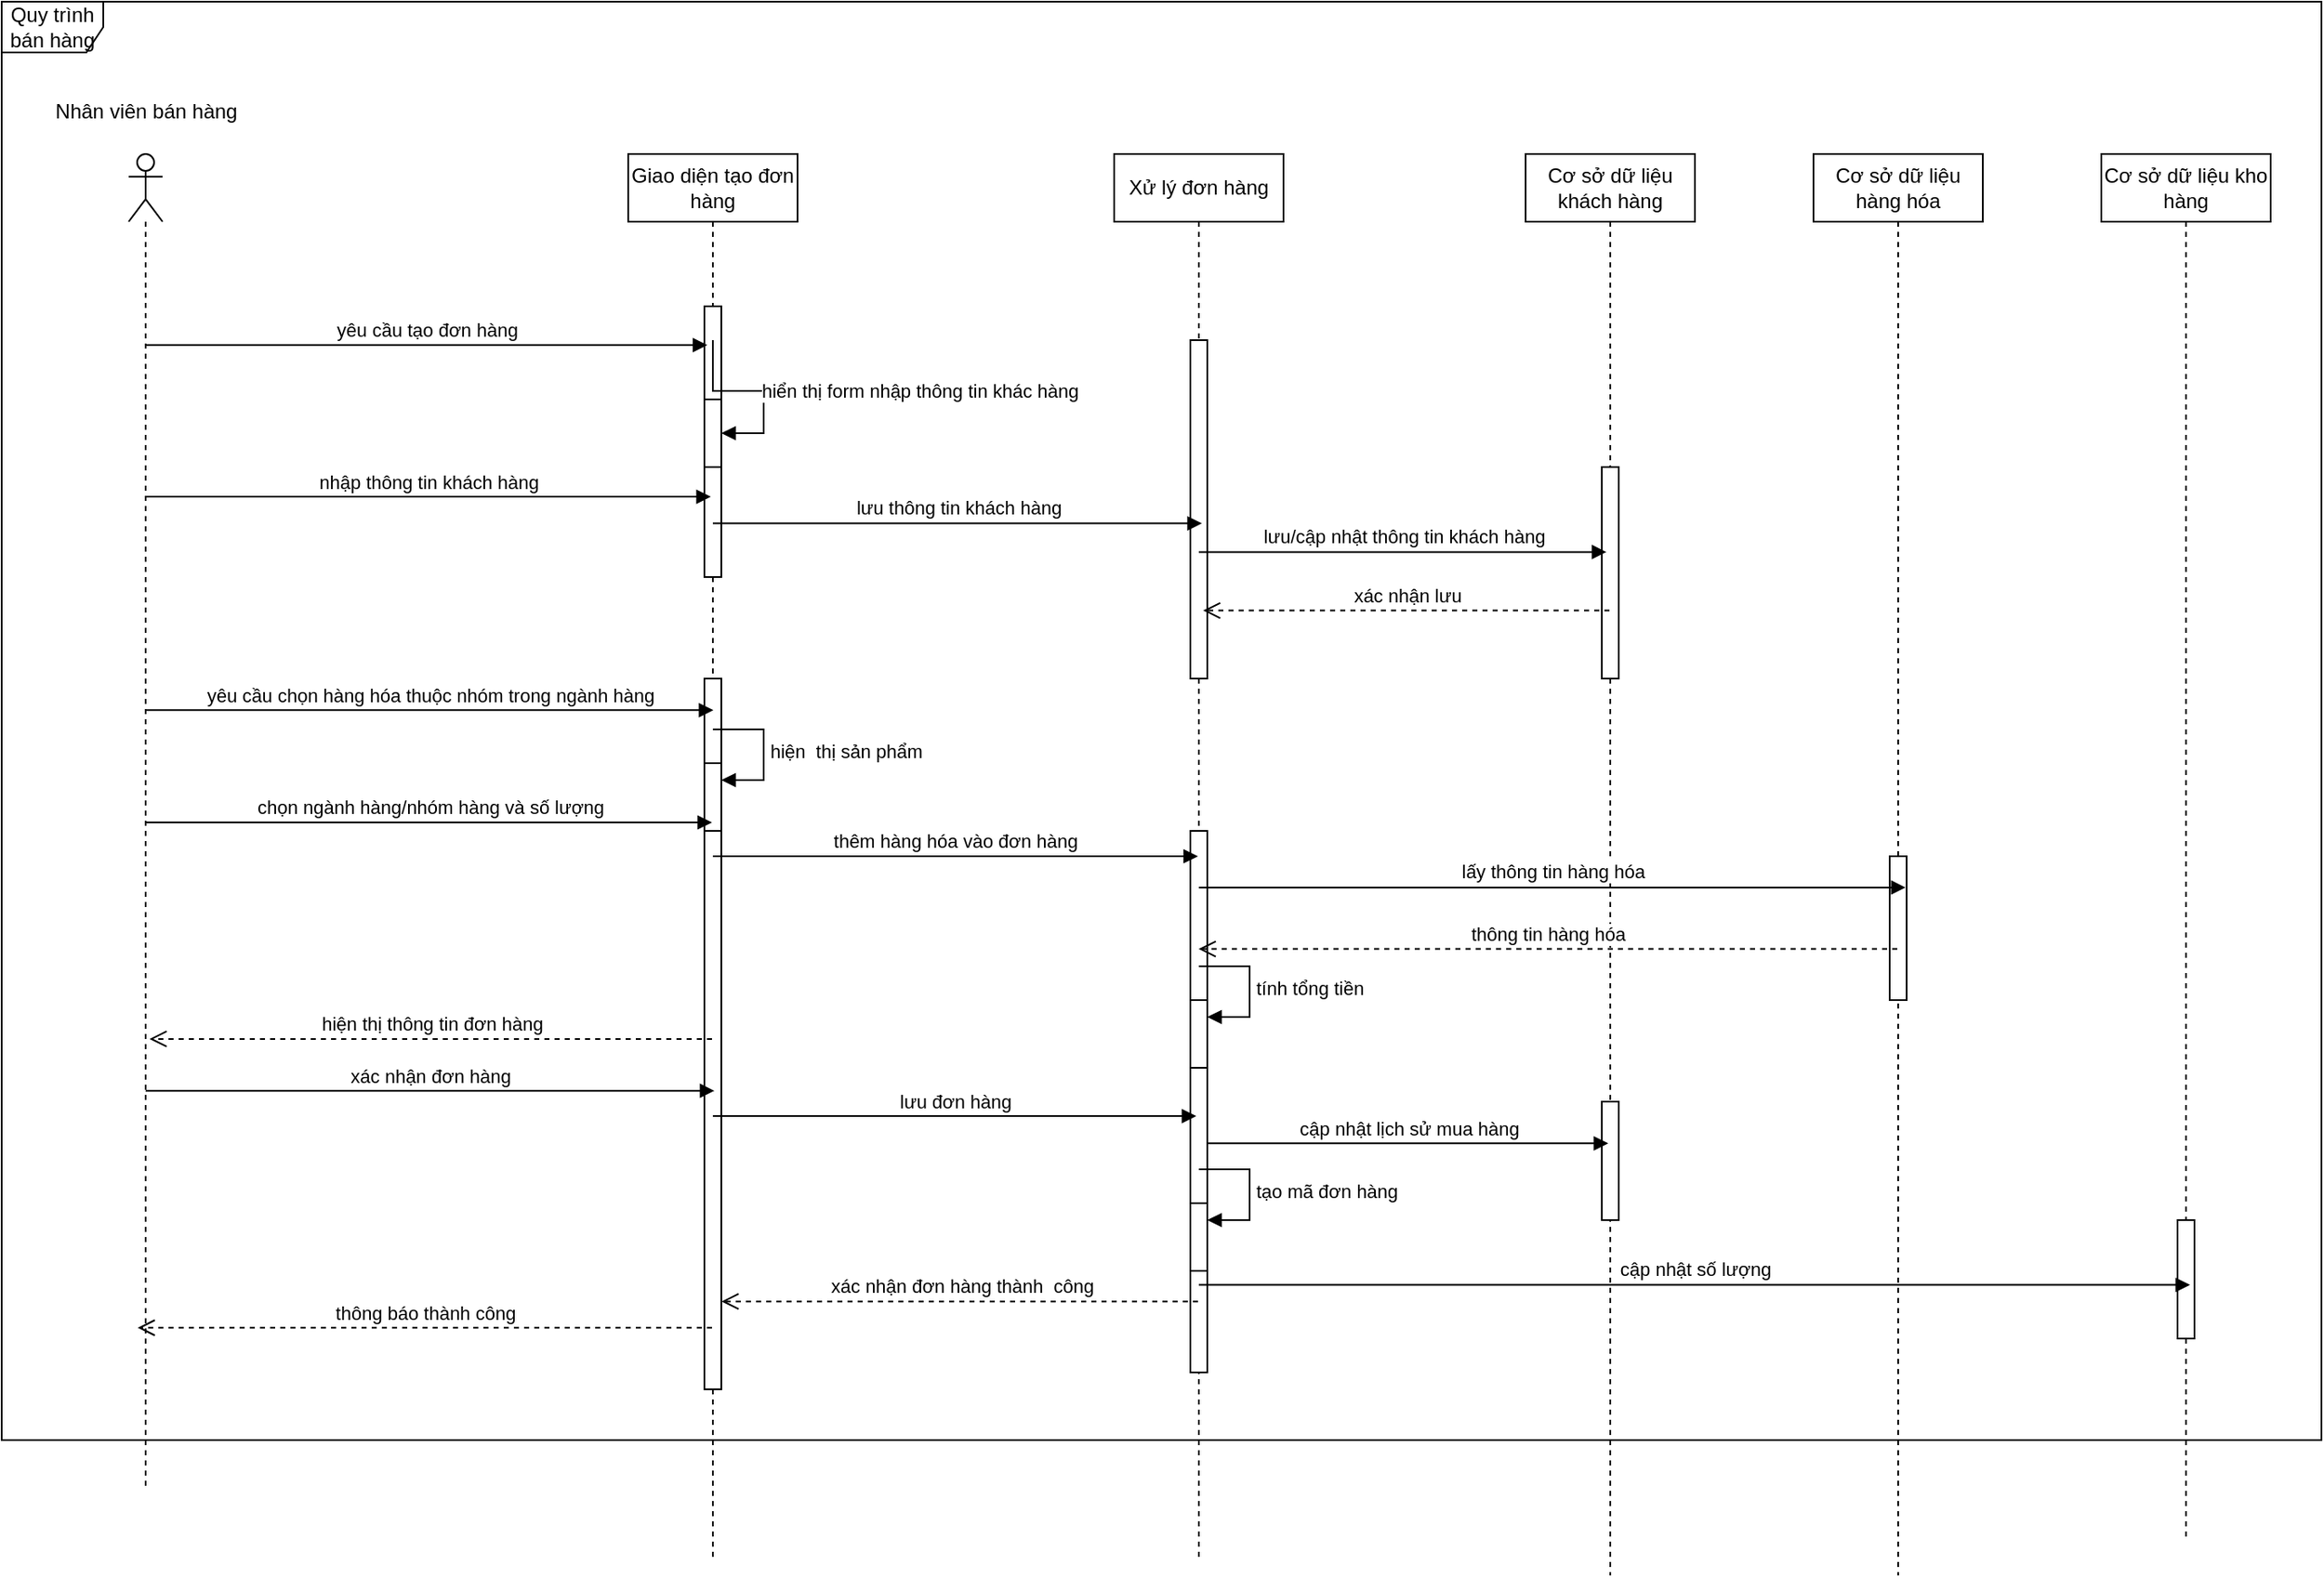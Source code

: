 <mxfile version="26.2.12">
  <diagram name="Page-1" id="MNgap9OzmF2XqjjjabuJ">
    <mxGraphModel dx="1413" dy="881" grid="1" gridSize="10" guides="1" tooltips="1" connect="1" arrows="1" fold="1" page="1" pageScale="1" pageWidth="1654" pageHeight="2336" math="0" shadow="0">
      <root>
        <mxCell id="0" />
        <mxCell id="1" parent="0" />
        <mxCell id="o7Av_bA0d3k9S3VA18wf-1" value="Quy trình bán hàng" style="shape=umlFrame;whiteSpace=wrap;html=1;pointerEvents=0;" parent="1" vertex="1">
          <mxGeometry x="170" y="90" width="1370" height="850" as="geometry" />
        </mxCell>
        <mxCell id="o7Av_bA0d3k9S3VA18wf-2" value="" style="shape=umlLifeline;perimeter=lifelinePerimeter;whiteSpace=wrap;html=1;container=1;dropTarget=0;collapsible=0;recursiveResize=0;outlineConnect=0;portConstraint=eastwest;newEdgeStyle={&quot;curved&quot;:0,&quot;rounded&quot;:0};participant=umlActor;size=40;" parent="1" vertex="1">
          <mxGeometry x="245" y="180" width="20" height="790" as="geometry" />
        </mxCell>
        <mxCell id="o7Av_bA0d3k9S3VA18wf-3" value="Nhân viên bán hàng" style="text;html=1;align=center;verticalAlign=middle;resizable=0;points=[];autosize=1;strokeColor=none;fillColor=none;" parent="1" vertex="1">
          <mxGeometry x="190" y="140" width="130" height="30" as="geometry" />
        </mxCell>
        <mxCell id="o7Av_bA0d3k9S3VA18wf-4" value="Giao diện tạo đơn hàng" style="shape=umlLifeline;perimeter=lifelinePerimeter;whiteSpace=wrap;html=1;container=1;dropTarget=0;collapsible=0;recursiveResize=0;outlineConnect=0;portConstraint=eastwest;newEdgeStyle={&quot;curved&quot;:0,&quot;rounded&quot;:0};" parent="1" vertex="1">
          <mxGeometry x="540" y="180" width="100" height="830" as="geometry" />
        </mxCell>
        <mxCell id="o7Av_bA0d3k9S3VA18wf-9" value="" style="html=1;points=[[0,0,0,0,5],[0,1,0,0,-5],[1,0,0,0,5],[1,1,0,0,-5]];perimeter=orthogonalPerimeter;outlineConnect=0;targetShapes=umlLifeline;portConstraint=eastwest;newEdgeStyle={&quot;curved&quot;:0,&quot;rounded&quot;:0};" parent="o7Av_bA0d3k9S3VA18wf-4" vertex="1">
          <mxGeometry x="45" y="90" width="10" height="160" as="geometry" />
        </mxCell>
        <mxCell id="thCw9RwuK_3OyBHuXXQf-40" value="" style="html=1;points=[[0,0,0,0,5],[0,1,0,0,-5],[1,0,0,0,5],[1,1,0,0,-5]];perimeter=orthogonalPerimeter;outlineConnect=0;targetShapes=umlLifeline;portConstraint=eastwest;newEdgeStyle={&quot;curved&quot;:0,&quot;rounded&quot;:0};" parent="o7Av_bA0d3k9S3VA18wf-4" vertex="1">
          <mxGeometry x="45" y="145" width="10" height="40" as="geometry" />
        </mxCell>
        <mxCell id="thCw9RwuK_3OyBHuXXQf-41" value="hiển thị form nhập thông tin khác hàng" style="html=1;align=left;spacingLeft=2;endArrow=block;rounded=0;edgeStyle=orthogonalEdgeStyle;curved=0;rounded=0;" parent="o7Av_bA0d3k9S3VA18wf-4" target="thCw9RwuK_3OyBHuXXQf-40" edge="1">
          <mxGeometry relative="1" as="geometry">
            <mxPoint x="50" y="110" as="sourcePoint" />
            <Array as="points">
              <mxPoint x="80" y="140" />
            </Array>
          </mxGeometry>
        </mxCell>
        <mxCell id="thCw9RwuK_3OyBHuXXQf-50" value="" style="html=1;points=[[0,0,0,0,5],[0,1,0,0,-5],[1,0,0,0,5],[1,1,0,0,-5]];perimeter=orthogonalPerimeter;outlineConnect=0;targetShapes=umlLifeline;portConstraint=eastwest;newEdgeStyle={&quot;curved&quot;:0,&quot;rounded&quot;:0};" parent="o7Av_bA0d3k9S3VA18wf-4" vertex="1">
          <mxGeometry x="45" y="310" width="10" height="420" as="geometry" />
        </mxCell>
        <mxCell id="thCw9RwuK_3OyBHuXXQf-51" value="" style="html=1;points=[[0,0,0,0,5],[0,1,0,0,-5],[1,0,0,0,5],[1,1,0,0,-5]];perimeter=orthogonalPerimeter;outlineConnect=0;targetShapes=umlLifeline;portConstraint=eastwest;newEdgeStyle={&quot;curved&quot;:0,&quot;rounded&quot;:0};" parent="o7Av_bA0d3k9S3VA18wf-4" vertex="1">
          <mxGeometry x="45" y="360" width="10" height="40" as="geometry" />
        </mxCell>
        <mxCell id="thCw9RwuK_3OyBHuXXQf-52" value="hiện&amp;nbsp; thị sản phẩm" style="html=1;align=left;spacingLeft=2;endArrow=block;rounded=0;edgeStyle=orthogonalEdgeStyle;curved=0;rounded=0;" parent="o7Av_bA0d3k9S3VA18wf-4" target="thCw9RwuK_3OyBHuXXQf-51" edge="1">
          <mxGeometry relative="1" as="geometry">
            <mxPoint x="50" y="340" as="sourcePoint" />
            <Array as="points">
              <mxPoint x="80" y="370" />
            </Array>
          </mxGeometry>
        </mxCell>
        <mxCell id="o7Av_bA0d3k9S3VA18wf-5" value="Xử lý đơn hàng" style="shape=umlLifeline;perimeter=lifelinePerimeter;whiteSpace=wrap;html=1;container=1;dropTarget=0;collapsible=0;recursiveResize=0;outlineConnect=0;portConstraint=eastwest;newEdgeStyle={&quot;curved&quot;:0,&quot;rounded&quot;:0};" parent="1" vertex="1">
          <mxGeometry x="827" y="180" width="100" height="830" as="geometry" />
        </mxCell>
        <mxCell id="o7Av_bA0d3k9S3VA18wf-10" value="" style="html=1;points=[[0,0,0,0,5],[0,1,0,0,-5],[1,0,0,0,5],[1,1,0,0,-5]];perimeter=orthogonalPerimeter;outlineConnect=0;targetShapes=umlLifeline;portConstraint=eastwest;newEdgeStyle={&quot;curved&quot;:0,&quot;rounded&quot;:0};" parent="o7Av_bA0d3k9S3VA18wf-5" vertex="1">
          <mxGeometry x="45" y="110" width="10" height="200" as="geometry" />
        </mxCell>
        <mxCell id="thCw9RwuK_3OyBHuXXQf-55" value="" style="html=1;points=[[0,0,0,0,5],[0,1,0,0,-5],[1,0,0,0,5],[1,1,0,0,-5]];perimeter=orthogonalPerimeter;outlineConnect=0;targetShapes=umlLifeline;portConstraint=eastwest;newEdgeStyle={&quot;curved&quot;:0,&quot;rounded&quot;:0};" parent="o7Av_bA0d3k9S3VA18wf-5" vertex="1">
          <mxGeometry x="45" y="400" width="10" height="320" as="geometry" />
        </mxCell>
        <mxCell id="thCw9RwuK_3OyBHuXXQf-65" value="" style="html=1;points=[[0,0,0,0,5],[0,1,0,0,-5],[1,0,0,0,5],[1,1,0,0,-5]];perimeter=orthogonalPerimeter;outlineConnect=0;targetShapes=umlLifeline;portConstraint=eastwest;newEdgeStyle={&quot;curved&quot;:0,&quot;rounded&quot;:0};" parent="o7Av_bA0d3k9S3VA18wf-5" vertex="1">
          <mxGeometry x="45" y="500" width="10" height="40" as="geometry" />
        </mxCell>
        <mxCell id="thCw9RwuK_3OyBHuXXQf-66" value="tính tổng tiền" style="html=1;align=left;spacingLeft=2;endArrow=block;rounded=0;edgeStyle=orthogonalEdgeStyle;curved=0;rounded=0;" parent="o7Av_bA0d3k9S3VA18wf-5" target="thCw9RwuK_3OyBHuXXQf-65" edge="1">
          <mxGeometry x="0.012" relative="1" as="geometry">
            <mxPoint x="50" y="480" as="sourcePoint" />
            <Array as="points">
              <mxPoint x="80" y="510" />
            </Array>
            <mxPoint as="offset" />
          </mxGeometry>
        </mxCell>
        <mxCell id="thCw9RwuK_3OyBHuXXQf-79" value="tạo mã đơn hàng" style="html=1;align=left;spacingLeft=2;endArrow=block;rounded=0;edgeStyle=orthogonalEdgeStyle;curved=0;rounded=0;" parent="o7Av_bA0d3k9S3VA18wf-5" target="thCw9RwuK_3OyBHuXXQf-78" edge="1">
          <mxGeometry relative="1" as="geometry">
            <mxPoint x="50" y="600" as="sourcePoint" />
            <Array as="points">
              <mxPoint x="80" y="630" />
            </Array>
          </mxGeometry>
        </mxCell>
        <mxCell id="thCw9RwuK_3OyBHuXXQf-78" value="" style="html=1;points=[[0,0,0,0,5],[0,1,0,0,-5],[1,0,0,0,5],[1,1,0,0,-5]];perimeter=orthogonalPerimeter;outlineConnect=0;targetShapes=umlLifeline;portConstraint=eastwest;newEdgeStyle={&quot;curved&quot;:0,&quot;rounded&quot;:0};" parent="o7Av_bA0d3k9S3VA18wf-5" vertex="1">
          <mxGeometry x="45" y="620" width="10" height="40" as="geometry" />
        </mxCell>
        <mxCell id="o7Av_bA0d3k9S3VA18wf-6" value="Cơ sở dữ liệu khách hàng" style="shape=umlLifeline;perimeter=lifelinePerimeter;whiteSpace=wrap;html=1;container=1;dropTarget=0;collapsible=0;recursiveResize=0;outlineConnect=0;portConstraint=eastwest;newEdgeStyle={&quot;curved&quot;:0,&quot;rounded&quot;:0};" parent="1" vertex="1">
          <mxGeometry x="1070" y="180" width="100" height="840" as="geometry" />
        </mxCell>
        <mxCell id="thCw9RwuK_3OyBHuXXQf-47" value="" style="html=1;points=[[0,0,0,0,5],[0,1,0,0,-5],[1,0,0,0,5],[1,1,0,0,-5]];perimeter=orthogonalPerimeter;outlineConnect=0;targetShapes=umlLifeline;portConstraint=eastwest;newEdgeStyle={&quot;curved&quot;:0,&quot;rounded&quot;:0};" parent="o7Av_bA0d3k9S3VA18wf-6" vertex="1">
          <mxGeometry x="45" y="185" width="10" height="125" as="geometry" />
        </mxCell>
        <mxCell id="thCw9RwuK_3OyBHuXXQf-76" value="" style="html=1;points=[[0,0,0,0,5],[0,1,0,0,-5],[1,0,0,0,5],[1,1,0,0,-5]];perimeter=orthogonalPerimeter;outlineConnect=0;targetShapes=umlLifeline;portConstraint=eastwest;newEdgeStyle={&quot;curved&quot;:0,&quot;rounded&quot;:0};" parent="o7Av_bA0d3k9S3VA18wf-6" vertex="1">
          <mxGeometry x="45" y="560" width="10" height="70" as="geometry" />
        </mxCell>
        <mxCell id="o7Av_bA0d3k9S3VA18wf-8" value="Cơ sở dữ liệu hàng hóa" style="shape=umlLifeline;perimeter=lifelinePerimeter;whiteSpace=wrap;html=1;container=1;dropTarget=0;collapsible=0;recursiveResize=0;outlineConnect=0;portConstraint=eastwest;newEdgeStyle={&quot;curved&quot;:0,&quot;rounded&quot;:0};" parent="1" vertex="1">
          <mxGeometry x="1240" y="180" width="100" height="840" as="geometry" />
        </mxCell>
        <mxCell id="thCw9RwuK_3OyBHuXXQf-60" value="" style="html=1;points=[[0,0,0,0,5],[0,1,0,0,-5],[1,0,0,0,5],[1,1,0,0,-5]];perimeter=orthogonalPerimeter;outlineConnect=0;targetShapes=umlLifeline;portConstraint=eastwest;newEdgeStyle={&quot;curved&quot;:0,&quot;rounded&quot;:0};" parent="o7Av_bA0d3k9S3VA18wf-8" vertex="1">
          <mxGeometry x="45" y="415" width="10" height="85" as="geometry" />
        </mxCell>
        <mxCell id="o7Av_bA0d3k9S3VA18wf-24" value="yêu cầu tạo đơn hàng" style="html=1;verticalAlign=bottom;endArrow=block;curved=0;rounded=0;entryX=0.172;entryY=0.143;entryDx=0;entryDy=0;entryPerimeter=0;" parent="1" source="o7Av_bA0d3k9S3VA18wf-2" target="o7Av_bA0d3k9S3VA18wf-9" edge="1">
          <mxGeometry width="80" relative="1" as="geometry">
            <mxPoint x="800" y="320" as="sourcePoint" />
            <mxPoint x="1036" y="320" as="targetPoint" />
          </mxGeometry>
        </mxCell>
        <mxCell id="thCw9RwuK_3OyBHuXXQf-44" value="nhập thông tin khách hàng" style="html=1;verticalAlign=bottom;endArrow=block;curved=0;rounded=0;entryX=0.488;entryY=0.244;entryDx=0;entryDy=0;entryPerimeter=0;" parent="1" source="o7Av_bA0d3k9S3VA18wf-2" target="o7Av_bA0d3k9S3VA18wf-4" edge="1">
          <mxGeometry width="80" relative="1" as="geometry">
            <mxPoint x="600" y="420" as="sourcePoint" />
            <mxPoint x="680" y="420" as="targetPoint" />
          </mxGeometry>
        </mxCell>
        <mxCell id="thCw9RwuK_3OyBHuXXQf-46" value="lưu thông tin khách hàng" style="html=1;verticalAlign=bottom;endArrow=block;curved=0;rounded=0;entryX=0.518;entryY=0.263;entryDx=0;entryDy=0;entryPerimeter=0;" parent="1" source="o7Av_bA0d3k9S3VA18wf-4" target="o7Av_bA0d3k9S3VA18wf-5" edge="1">
          <mxGeometry width="80" relative="1" as="geometry">
            <mxPoint x="600" y="420" as="sourcePoint" />
            <mxPoint x="680" y="420" as="targetPoint" />
          </mxGeometry>
        </mxCell>
        <mxCell id="thCw9RwuK_3OyBHuXXQf-48" value="lưu/cập nhật thông tin khách hàng" style="html=1;verticalAlign=bottom;endArrow=block;curved=0;rounded=0;entryX=0.477;entryY=0.28;entryDx=0;entryDy=0;entryPerimeter=0;" parent="1" source="o7Av_bA0d3k9S3VA18wf-5" target="o7Av_bA0d3k9S3VA18wf-6" edge="1">
          <mxGeometry x="0.004" width="80" relative="1" as="geometry">
            <mxPoint x="770" y="420" as="sourcePoint" />
            <mxPoint x="850" y="420" as="targetPoint" />
            <mxPoint as="offset" />
          </mxGeometry>
        </mxCell>
        <mxCell id="thCw9RwuK_3OyBHuXXQf-49" value="xác nhận lưu" style="html=1;verticalAlign=bottom;endArrow=open;dashed=1;endSize=8;curved=0;rounded=0;entryX=0.755;entryY=0.799;entryDx=0;entryDy=0;entryPerimeter=0;" parent="1" source="o7Av_bA0d3k9S3VA18wf-6" target="o7Av_bA0d3k9S3VA18wf-10" edge="1">
          <mxGeometry relative="1" as="geometry">
            <mxPoint x="850" y="420" as="sourcePoint" />
            <mxPoint x="770" y="420" as="targetPoint" />
          </mxGeometry>
        </mxCell>
        <mxCell id="thCw9RwuK_3OyBHuXXQf-53" value="yêu cầu chọn hàng hóa thuộc nhóm trong ngành hàng" style="html=1;verticalAlign=bottom;endArrow=block;curved=0;rounded=0;entryX=0.503;entryY=0.396;entryDx=0;entryDy=0;entryPerimeter=0;" parent="1" source="o7Av_bA0d3k9S3VA18wf-2" target="o7Av_bA0d3k9S3VA18wf-4" edge="1">
          <mxGeometry width="80" relative="1" as="geometry">
            <mxPoint x="680" y="550" as="sourcePoint" />
            <mxPoint x="760" y="550" as="targetPoint" />
          </mxGeometry>
        </mxCell>
        <mxCell id="thCw9RwuK_3OyBHuXXQf-54" value="chọn ngành hàng/nhóm hàng và số lượng" style="html=1;verticalAlign=bottom;endArrow=block;curved=0;rounded=0;" parent="1" source="o7Av_bA0d3k9S3VA18wf-2" target="o7Av_bA0d3k9S3VA18wf-4" edge="1">
          <mxGeometry x="0.004" width="80" relative="1" as="geometry">
            <mxPoint x="670" y="540" as="sourcePoint" />
            <mxPoint x="750" y="540" as="targetPoint" />
            <mxPoint as="offset" />
          </mxGeometry>
        </mxCell>
        <mxCell id="thCw9RwuK_3OyBHuXXQf-56" value="thêm hàng hóa vào đơn hàng" style="html=1;verticalAlign=bottom;endArrow=block;curved=0;rounded=0;" parent="1" source="o7Av_bA0d3k9S3VA18wf-4" target="o7Av_bA0d3k9S3VA18wf-5" edge="1">
          <mxGeometry x="-0.002" width="80" relative="1" as="geometry">
            <mxPoint x="670" y="540" as="sourcePoint" />
            <mxPoint x="750" y="540" as="targetPoint" />
            <mxPoint as="offset" />
          </mxGeometry>
        </mxCell>
        <mxCell id="thCw9RwuK_3OyBHuXXQf-62" value="lấy thông tin hàng hóa" style="html=1;verticalAlign=bottom;endArrow=block;curved=0;rounded=0;entryX=0.544;entryY=0.516;entryDx=0;entryDy=0;entryPerimeter=0;" parent="1" source="o7Av_bA0d3k9S3VA18wf-5" target="o7Av_bA0d3k9S3VA18wf-8" edge="1">
          <mxGeometry width="80" relative="1" as="geometry">
            <mxPoint x="910" y="540" as="sourcePoint" />
            <mxPoint x="990" y="540" as="targetPoint" />
          </mxGeometry>
        </mxCell>
        <mxCell id="thCw9RwuK_3OyBHuXXQf-64" value="thông tin hàng hóa" style="html=1;verticalAlign=bottom;endArrow=open;dashed=1;endSize=8;curved=0;rounded=0;entryX=0.499;entryY=0.566;entryDx=0;entryDy=0;entryPerimeter=0;" parent="1" source="o7Av_bA0d3k9S3VA18wf-8" target="o7Av_bA0d3k9S3VA18wf-5" edge="1">
          <mxGeometry relative="1" as="geometry">
            <mxPoint x="1030" y="740" as="sourcePoint" />
            <mxPoint x="619" y="740" as="targetPoint" />
          </mxGeometry>
        </mxCell>
        <mxCell id="thCw9RwuK_3OyBHuXXQf-71" value="hiện thị thông tin đơn hàng" style="html=1;verticalAlign=bottom;endArrow=open;dashed=1;endSize=8;curved=0;rounded=0;entryX=0.615;entryY=0.662;entryDx=0;entryDy=0;entryPerimeter=0;" parent="1" source="o7Av_bA0d3k9S3VA18wf-4" target="o7Av_bA0d3k9S3VA18wf-2" edge="1">
          <mxGeometry relative="1" as="geometry">
            <mxPoint x="720" y="830" as="sourcePoint" />
            <mxPoint x="100" y="830" as="targetPoint" />
          </mxGeometry>
        </mxCell>
        <mxCell id="thCw9RwuK_3OyBHuXXQf-72" value="xác nhận đơn hàng" style="html=1;verticalAlign=bottom;endArrow=block;curved=0;rounded=0;entryX=0.509;entryY=0.667;entryDx=0;entryDy=0;entryPerimeter=0;" parent="1" source="o7Av_bA0d3k9S3VA18wf-2" target="o7Av_bA0d3k9S3VA18wf-4" edge="1">
          <mxGeometry width="80" relative="1" as="geometry">
            <mxPoint x="520" y="710" as="sourcePoint" />
            <mxPoint x="600" y="710" as="targetPoint" />
          </mxGeometry>
        </mxCell>
        <mxCell id="thCw9RwuK_3OyBHuXXQf-75" value="lưu đơn hàng" style="html=1;verticalAlign=bottom;endArrow=block;curved=0;rounded=0;entryX=0.485;entryY=0.685;entryDx=0;entryDy=0;entryPerimeter=0;" parent="1" source="o7Av_bA0d3k9S3VA18wf-4" target="o7Av_bA0d3k9S3VA18wf-5" edge="1">
          <mxGeometry x="0.001" width="80" relative="1" as="geometry">
            <mxPoint x="970" y="770" as="sourcePoint" />
            <mxPoint x="1262" y="770" as="targetPoint" />
            <mxPoint as="offset" />
          </mxGeometry>
        </mxCell>
        <mxCell id="thCw9RwuK_3OyBHuXXQf-77" value="cập nhật lịch sử mua hàng" style="html=1;verticalAlign=bottom;endArrow=block;curved=0;rounded=0;entryX=0.488;entryY=0.696;entryDx=0;entryDy=0;entryPerimeter=0;" parent="1" source="thCw9RwuK_3OyBHuXXQf-55" target="o7Av_bA0d3k9S3VA18wf-6" edge="1">
          <mxGeometry x="0.001" width="80" relative="1" as="geometry">
            <mxPoint x="880" y="740" as="sourcePoint" />
            <mxPoint x="960" y="740" as="targetPoint" />
            <mxPoint as="offset" />
          </mxGeometry>
        </mxCell>
        <mxCell id="thCw9RwuK_3OyBHuXXQf-82" value="xác nhận đơn hàng thành&amp;nbsp; công" style="html=1;verticalAlign=bottom;endArrow=open;dashed=1;endSize=8;curved=0;rounded=0;entryX=0.551;entryY=0.817;entryDx=0;entryDy=0;entryPerimeter=0;" parent="1" source="o7Av_bA0d3k9S3VA18wf-5" target="o7Av_bA0d3k9S3VA18wf-4" edge="1">
          <mxGeometry x="-0.005" relative="1" as="geometry">
            <mxPoint x="800" y="810" as="sourcePoint" />
            <mxPoint x="720" y="810" as="targetPoint" />
            <mxPoint as="offset" />
          </mxGeometry>
        </mxCell>
        <mxCell id="thCw9RwuK_3OyBHuXXQf-83" value="thông báo thành công" style="html=1;verticalAlign=bottom;endArrow=open;dashed=1;endSize=8;curved=0;rounded=0;entryX=0.266;entryY=0.878;entryDx=0;entryDy=0;entryPerimeter=0;" parent="1" source="o7Av_bA0d3k9S3VA18wf-4" target="o7Av_bA0d3k9S3VA18wf-2" edge="1">
          <mxGeometry relative="1" as="geometry">
            <mxPoint x="660" y="810" as="sourcePoint" />
            <mxPoint x="580" y="810" as="targetPoint" />
          </mxGeometry>
        </mxCell>
        <mxCell id="jw-g2TpaZZPznwSrS-S8-2" value="Cơ sở dữ liệu kho hàng" style="shape=umlLifeline;perimeter=lifelinePerimeter;whiteSpace=wrap;html=1;container=1;dropTarget=0;collapsible=0;recursiveResize=0;outlineConnect=0;portConstraint=eastwest;newEdgeStyle={&quot;curved&quot;:0,&quot;rounded&quot;:0};size=40;" vertex="1" parent="1">
          <mxGeometry x="1410" y="180" width="100" height="820" as="geometry" />
        </mxCell>
        <mxCell id="jw-g2TpaZZPznwSrS-S8-3" value="" style="html=1;points=[[0,0,0,0,5],[0,1,0,0,-5],[1,0,0,0,5],[1,1,0,0,-5]];perimeter=orthogonalPerimeter;outlineConnect=0;targetShapes=umlLifeline;portConstraint=eastwest;newEdgeStyle={&quot;curved&quot;:0,&quot;rounded&quot;:0};" vertex="1" parent="jw-g2TpaZZPznwSrS-S8-2">
          <mxGeometry x="45" y="630" width="10" height="70" as="geometry" />
        </mxCell>
        <mxCell id="jw-g2TpaZZPznwSrS-S8-4" value="cập nhật số lượng" style="html=1;verticalAlign=bottom;endArrow=block;curved=0;rounded=0;entryX=0.524;entryY=0.815;entryDx=0;entryDy=0;entryPerimeter=0;" edge="1" parent="1" source="o7Av_bA0d3k9S3VA18wf-5" target="jw-g2TpaZZPznwSrS-S8-2">
          <mxGeometry width="80" relative="1" as="geometry">
            <mxPoint x="890" y="560" as="sourcePoint" />
            <mxPoint x="970" y="560" as="targetPoint" />
          </mxGeometry>
        </mxCell>
      </root>
    </mxGraphModel>
  </diagram>
</mxfile>
